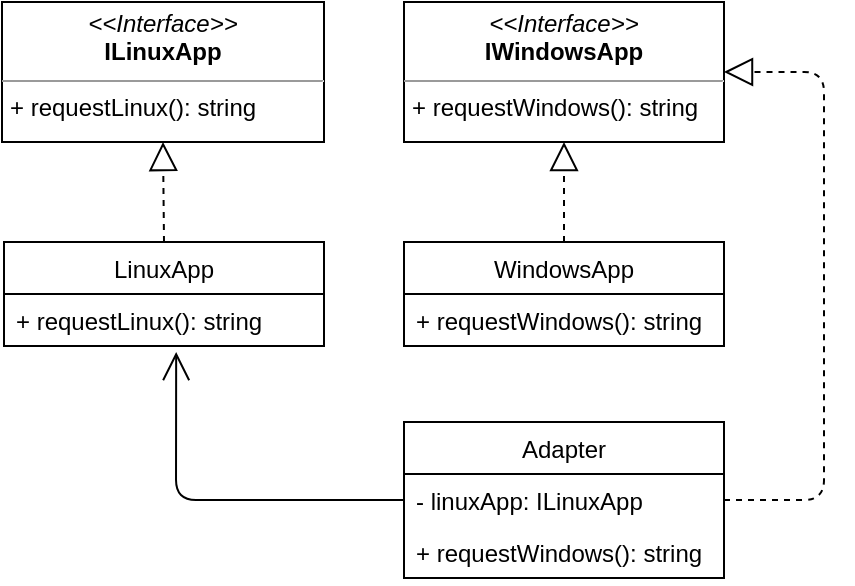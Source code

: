 <mxfile>
    <diagram id="sLgraKbR9EJW8pEHfh0k" name="Page-1">
        <mxGraphModel dx="990" dy="500" grid="1" gridSize="10" guides="1" tooltips="1" connect="1" arrows="1" fold="1" page="1" pageScale="1" pageWidth="827" pageHeight="1169" math="0" shadow="0">
            <root>
                <mxCell id="0"/>
                <mxCell id="1" parent="0"/>
                <mxCell id="FwS-BpIj9YdaiwJeMQFm-13" style="edgeStyle=orthogonalEdgeStyle;rounded=0;orthogonalLoop=1;jettySize=auto;html=1;" parent="1" edge="1">
                    <mxGeometry relative="1" as="geometry">
                        <Array as="points">
                            <mxPoint x="423" y="120"/>
                            <mxPoint x="423" y="120"/>
                        </Array>
                        <mxPoint x="423" y="140" as="sourcePoint"/>
                    </mxGeometry>
                </mxCell>
                <mxCell id="FwS-BpIj9YdaiwJeMQFm-17" style="edgeStyle=orthogonalEdgeStyle;rounded=0;orthogonalLoop=1;jettySize=auto;html=1;entryX=0.5;entryY=1;entryDx=0;entryDy=0;" parent="1" edge="1">
                    <mxGeometry relative="1" as="geometry">
                        <Array as="points">
                            <mxPoint x="660" y="110"/>
                            <mxPoint x="423" y="110"/>
                        </Array>
                        <mxPoint x="423" y="80" as="targetPoint"/>
                    </mxGeometry>
                </mxCell>
                <mxCell id="358" value="&lt;p style=&quot;margin: 0px ; margin-top: 4px ; text-align: center&quot;&gt;&lt;i&gt;&amp;lt;&amp;lt;Interface&amp;gt;&amp;gt;&lt;/i&gt;&lt;br&gt;&lt;b&gt;IWindowsApp&lt;/b&gt;&lt;/p&gt;&lt;hr size=&quot;1&quot;&gt;&lt;p style=&quot;margin: 0px ; margin-left: 4px&quot;&gt;&lt;span&gt;+ requestWindows(): string&lt;/span&gt;&lt;br&gt;&lt;/p&gt;" style="verticalAlign=top;align=left;overflow=fill;fontSize=12;fontFamily=Helvetica;html=1;" vertex="1" parent="1">
                    <mxGeometry x="520" y="40" width="160" height="70" as="geometry"/>
                </mxCell>
                <mxCell id="359" value="&lt;p style=&quot;margin: 0px ; margin-top: 4px ; text-align: center&quot;&gt;&lt;i&gt;&amp;lt;&amp;lt;Interface&amp;gt;&amp;gt;&lt;/i&gt;&lt;br&gt;&lt;b&gt;ILinuxApp&lt;/b&gt;&lt;/p&gt;&lt;hr size=&quot;1&quot;&gt;&lt;p style=&quot;margin: 0px ; margin-left: 4px&quot;&gt;&lt;span&gt;+ requestLinux(): string&lt;/span&gt;&lt;br&gt;&lt;/p&gt;" style="verticalAlign=top;align=left;overflow=fill;fontSize=12;fontFamily=Helvetica;html=1;" vertex="1" parent="1">
                    <mxGeometry x="319" y="40" width="161" height="70" as="geometry"/>
                </mxCell>
                <mxCell id="360" value="WindowsApp" style="swimlane;fontStyle=0;childLayout=stackLayout;horizontal=1;startSize=26;fillColor=none;horizontalStack=0;resizeParent=1;resizeParentMax=0;resizeLast=0;collapsible=1;marginBottom=0;" vertex="1" parent="1">
                    <mxGeometry x="520" y="160" width="160" height="52" as="geometry"/>
                </mxCell>
                <mxCell id="362" value="+ requestWindows(): string" style="text;strokeColor=none;fillColor=none;align=left;verticalAlign=top;spacingLeft=4;spacingRight=4;overflow=hidden;rotatable=0;points=[[0,0.5],[1,0.5]];portConstraint=eastwest;" vertex="1" parent="360">
                    <mxGeometry y="26" width="160" height="26" as="geometry"/>
                </mxCell>
                <mxCell id="368" value="LinuxApp" style="swimlane;fontStyle=0;childLayout=stackLayout;horizontal=1;startSize=26;fillColor=none;horizontalStack=0;resizeParent=1;resizeParentMax=0;resizeLast=0;collapsible=1;marginBottom=0;" vertex="1" parent="1">
                    <mxGeometry x="320" y="160" width="160" height="52" as="geometry"/>
                </mxCell>
                <mxCell id="369" value="+ requestLinux(): string" style="text;strokeColor=none;fillColor=none;align=left;verticalAlign=top;spacingLeft=4;spacingRight=4;overflow=hidden;rotatable=0;points=[[0,0.5],[1,0.5]];portConstraint=eastwest;" vertex="1" parent="368">
                    <mxGeometry y="26" width="160" height="26" as="geometry"/>
                </mxCell>
                <mxCell id="370" value="" style="endArrow=block;dashed=1;endFill=0;endSize=12;html=1;entryX=0.5;entryY=1;entryDx=0;entryDy=0;exitX=0.5;exitY=0;exitDx=0;exitDy=0;" edge="1" parent="1" source="360" target="358">
                    <mxGeometry width="160" relative="1" as="geometry">
                        <mxPoint x="420" y="260" as="sourcePoint"/>
                        <mxPoint x="580" y="260" as="targetPoint"/>
                    </mxGeometry>
                </mxCell>
                <mxCell id="371" value="" style="endArrow=block;dashed=1;endFill=0;endSize=12;html=1;entryX=0.5;entryY=1;entryDx=0;entryDy=0;exitX=0.5;exitY=0;exitDx=0;exitDy=0;" edge="1" parent="1" source="368" target="359">
                    <mxGeometry width="160" relative="1" as="geometry">
                        <mxPoint x="420" y="260" as="sourcePoint"/>
                        <mxPoint x="580" y="260" as="targetPoint"/>
                    </mxGeometry>
                </mxCell>
                <mxCell id="372" value="Adapter" style="swimlane;fontStyle=0;childLayout=stackLayout;horizontal=1;startSize=26;fillColor=none;horizontalStack=0;resizeParent=1;resizeParentMax=0;resizeLast=0;collapsible=1;marginBottom=0;" vertex="1" parent="1">
                    <mxGeometry x="520" y="250" width="160" height="78" as="geometry"/>
                </mxCell>
                <mxCell id="373" value="- linuxApp: ILinuxApp" style="text;strokeColor=none;fillColor=none;align=left;verticalAlign=top;spacingLeft=4;spacingRight=4;overflow=hidden;rotatable=0;points=[[0,0.5],[1,0.5]];portConstraint=eastwest;" vertex="1" parent="372">
                    <mxGeometry y="26" width="160" height="26" as="geometry"/>
                </mxCell>
                <mxCell id="375" value="+ requestWindows(): string" style="text;strokeColor=none;fillColor=none;align=left;verticalAlign=top;spacingLeft=4;spacingRight=4;overflow=hidden;rotatable=0;points=[[0,0.5],[1,0.5]];portConstraint=eastwest;" vertex="1" parent="372">
                    <mxGeometry y="52" width="160" height="26" as="geometry"/>
                </mxCell>
                <mxCell id="376" value="" style="endArrow=block;dashed=1;endFill=0;endSize=12;html=1;entryX=1;entryY=0.5;entryDx=0;entryDy=0;exitX=1;exitY=0.5;exitDx=0;exitDy=0;" edge="1" parent="1" source="373" target="358">
                    <mxGeometry width="160" relative="1" as="geometry">
                        <mxPoint x="430" y="260" as="sourcePoint"/>
                        <mxPoint x="590" y="260" as="targetPoint"/>
                        <Array as="points">
                            <mxPoint x="730" y="289"/>
                            <mxPoint x="730" y="75"/>
                        </Array>
                    </mxGeometry>
                </mxCell>
                <mxCell id="377" value="" style="endArrow=open;endFill=1;endSize=12;html=1;entryX=0.538;entryY=1.115;entryDx=0;entryDy=0;entryPerimeter=0;exitX=0;exitY=0.5;exitDx=0;exitDy=0;" edge="1" parent="1" source="373" target="369">
                    <mxGeometry width="160" relative="1" as="geometry">
                        <mxPoint x="334" y="320" as="sourcePoint"/>
                        <mxPoint x="494" y="320" as="targetPoint"/>
                        <Array as="points">
                            <mxPoint x="406" y="289"/>
                        </Array>
                    </mxGeometry>
                </mxCell>
            </root>
        </mxGraphModel>
    </diagram>
</mxfile>